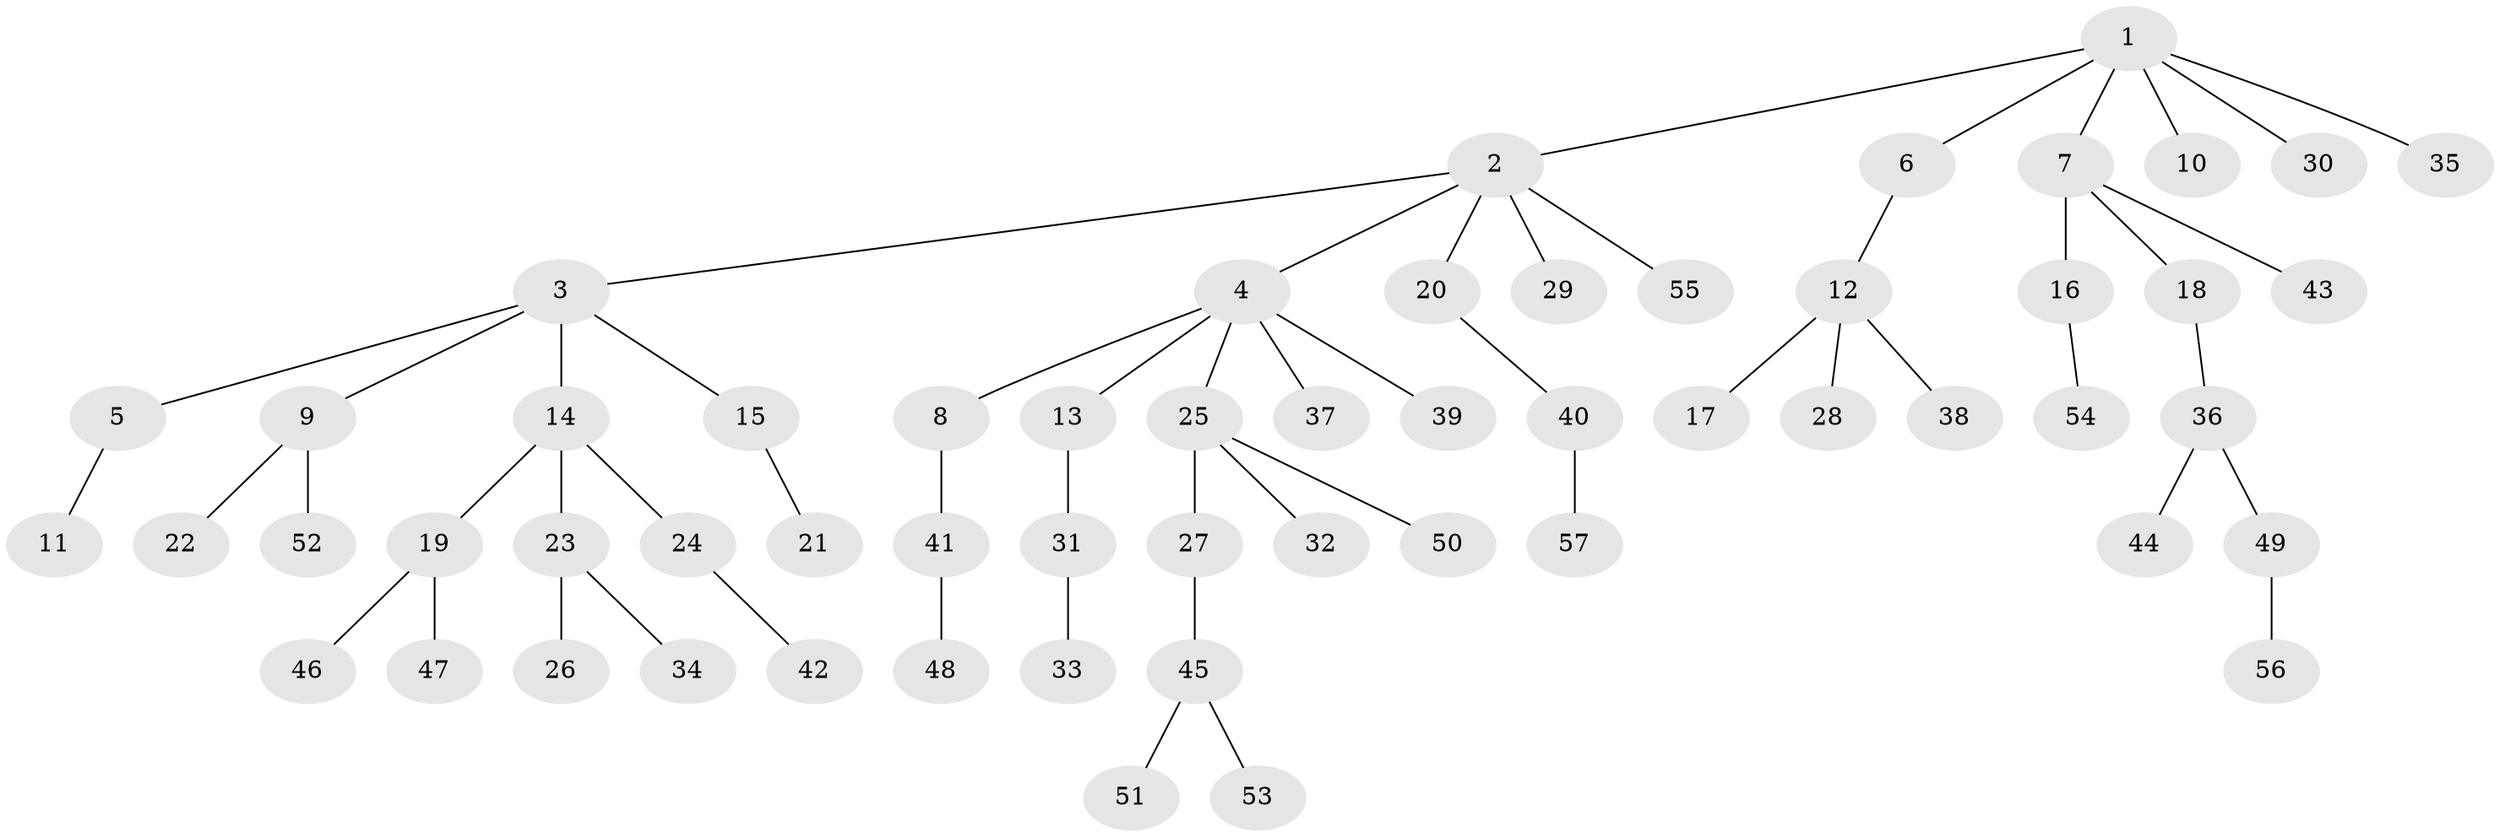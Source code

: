 // Generated by graph-tools (version 1.1) at 2025/15/03/09/25 04:15:39]
// undirected, 57 vertices, 56 edges
graph export_dot {
graph [start="1"]
  node [color=gray90,style=filled];
  1;
  2;
  3;
  4;
  5;
  6;
  7;
  8;
  9;
  10;
  11;
  12;
  13;
  14;
  15;
  16;
  17;
  18;
  19;
  20;
  21;
  22;
  23;
  24;
  25;
  26;
  27;
  28;
  29;
  30;
  31;
  32;
  33;
  34;
  35;
  36;
  37;
  38;
  39;
  40;
  41;
  42;
  43;
  44;
  45;
  46;
  47;
  48;
  49;
  50;
  51;
  52;
  53;
  54;
  55;
  56;
  57;
  1 -- 2;
  1 -- 6;
  1 -- 7;
  1 -- 10;
  1 -- 30;
  1 -- 35;
  2 -- 3;
  2 -- 4;
  2 -- 20;
  2 -- 29;
  2 -- 55;
  3 -- 5;
  3 -- 9;
  3 -- 14;
  3 -- 15;
  4 -- 8;
  4 -- 13;
  4 -- 25;
  4 -- 37;
  4 -- 39;
  5 -- 11;
  6 -- 12;
  7 -- 16;
  7 -- 18;
  7 -- 43;
  8 -- 41;
  9 -- 22;
  9 -- 52;
  12 -- 17;
  12 -- 28;
  12 -- 38;
  13 -- 31;
  14 -- 19;
  14 -- 23;
  14 -- 24;
  15 -- 21;
  16 -- 54;
  18 -- 36;
  19 -- 46;
  19 -- 47;
  20 -- 40;
  23 -- 26;
  23 -- 34;
  24 -- 42;
  25 -- 27;
  25 -- 32;
  25 -- 50;
  27 -- 45;
  31 -- 33;
  36 -- 44;
  36 -- 49;
  40 -- 57;
  41 -- 48;
  45 -- 51;
  45 -- 53;
  49 -- 56;
}
